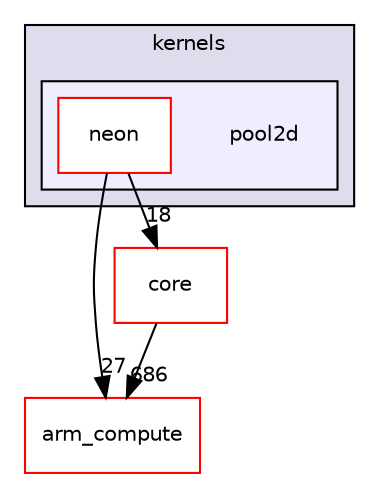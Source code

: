 digraph "src/cpu/kernels/pool2d" {
  compound=true
  node [ fontsize="10", fontname="Helvetica"];
  edge [ labelfontsize="10", labelfontname="Helvetica"];
  subgraph clusterdir_1de7bcbbdec2bf3559cb3c688662d4f5 {
    graph [ bgcolor="#ddddee", pencolor="black", label="kernels" fontname="Helvetica", fontsize="10", URL="dir_1de7bcbbdec2bf3559cb3c688662d4f5.xhtml"]
  subgraph clusterdir_1b6f9ec1b0fc533ab3281c9e7c09cb9d {
    graph [ bgcolor="#eeeeff", pencolor="black", label="" URL="dir_1b6f9ec1b0fc533ab3281c9e7c09cb9d.xhtml"];
    dir_1b6f9ec1b0fc533ab3281c9e7c09cb9d [shape=plaintext label="pool2d"];
  dir_fc078af2ce9e3170a13f4ad84b67af9a [shape=box label="neon" fillcolor="white" style="filled" color="red" URL="dir_fc078af2ce9e3170a13f4ad84b67af9a.xhtml"];
  }
  }
  dir_214608ef36d61442cb2b0c1c4e9a7def [shape=box label="arm_compute" fillcolor="white" style="filled" color="red" URL="dir_214608ef36d61442cb2b0c1c4e9a7def.xhtml"];
  dir_aebb8dcc11953d78e620bbef0b9e2183 [shape=box label="core" fillcolor="white" style="filled" color="red" URL="dir_aebb8dcc11953d78e620bbef0b9e2183.xhtml"];
  dir_fc078af2ce9e3170a13f4ad84b67af9a->dir_214608ef36d61442cb2b0c1c4e9a7def [headlabel="27", labeldistance=1.5 headhref="dir_000405_000000.xhtml"];
  dir_fc078af2ce9e3170a13f4ad84b67af9a->dir_aebb8dcc11953d78e620bbef0b9e2183 [headlabel="18", labeldistance=1.5 headhref="dir_000405_000017.xhtml"];
  dir_aebb8dcc11953d78e620bbef0b9e2183->dir_214608ef36d61442cb2b0c1c4e9a7def [headlabel="686", labeldistance=1.5 headhref="dir_000017_000000.xhtml"];
}

